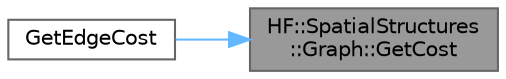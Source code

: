 digraph "HF::SpatialStructures::Graph::GetCost"
{
 // LATEX_PDF_SIZE
  bgcolor="transparent";
  edge [fontname=Helvetica,fontsize=10,labelfontname=Helvetica,labelfontsize=10];
  node [fontname=Helvetica,fontsize=10,shape=box,height=0.2,width=0.4];
  rankdir="RL";
  Node1 [label="HF::SpatialStructures\l::Graph::GetCost",height=0.2,width=0.4,color="gray40", fillcolor="grey60", style="filled", fontcolor="black",tooltip="get the cost from parent_id to child_id in the given cost_type."];
  Node1 -> Node2 [dir="back",color="steelblue1",style="solid"];
  Node2 [label="GetEdgeCost",height=0.2,width=0.4,color="grey40", fillcolor="white", style="filled",URL="$a00458.html#ga926ab7057d3b6709c73de5af085a2ee8",tooltip="Get the cost of traversing from parent to child"];
}
